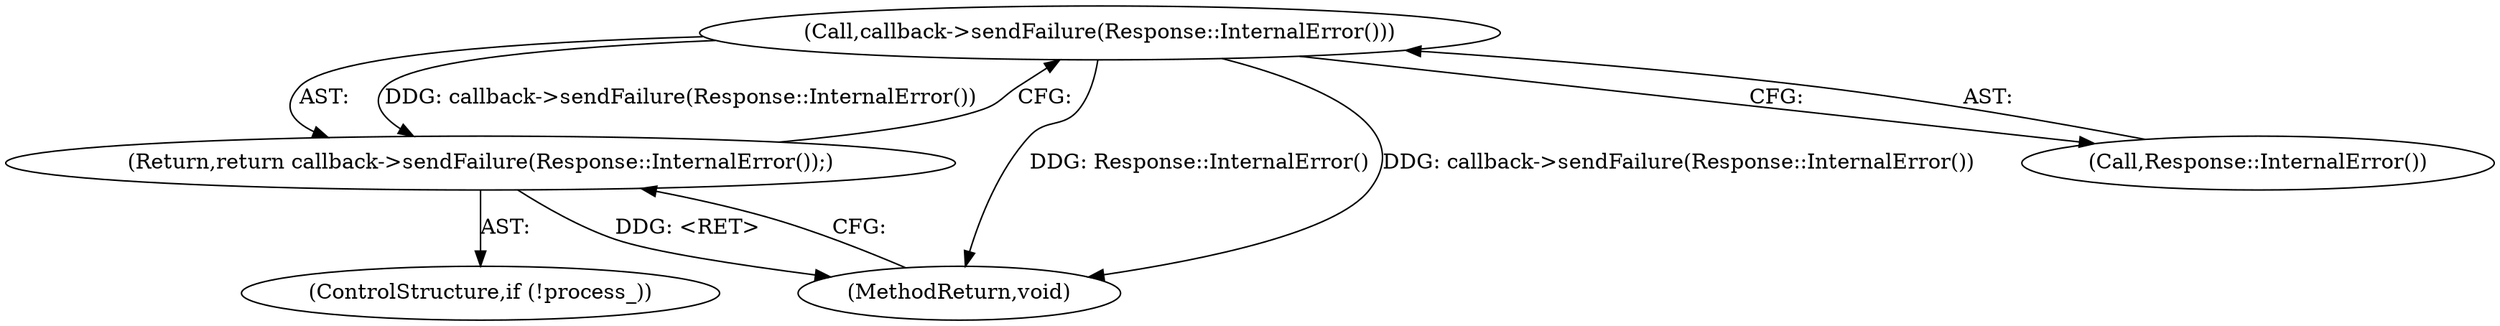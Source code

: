 digraph "0_Chrome_3c8e4852477d5b1e2da877808c998dc57db9460f_29@API" {
"1000109" [label="(Call,callback->sendFailure(Response::InternalError()))"];
"1000108" [label="(Return,return callback->sendFailure(Response::InternalError());)"];
"1000109" [label="(Call,callback->sendFailure(Response::InternalError()))"];
"1000105" [label="(ControlStructure,if (!process_))"];
"1000108" [label="(Return,return callback->sendFailure(Response::InternalError());)"];
"1000218" [label="(MethodReturn,void)"];
"1000110" [label="(Call,Response::InternalError())"];
"1000109" -> "1000108"  [label="AST: "];
"1000109" -> "1000110"  [label="CFG: "];
"1000110" -> "1000109"  [label="AST: "];
"1000108" -> "1000109"  [label="CFG: "];
"1000109" -> "1000218"  [label="DDG: Response::InternalError()"];
"1000109" -> "1000218"  [label="DDG: callback->sendFailure(Response::InternalError())"];
"1000109" -> "1000108"  [label="DDG: callback->sendFailure(Response::InternalError())"];
"1000108" -> "1000105"  [label="AST: "];
"1000218" -> "1000108"  [label="CFG: "];
"1000108" -> "1000218"  [label="DDG: <RET>"];
}
